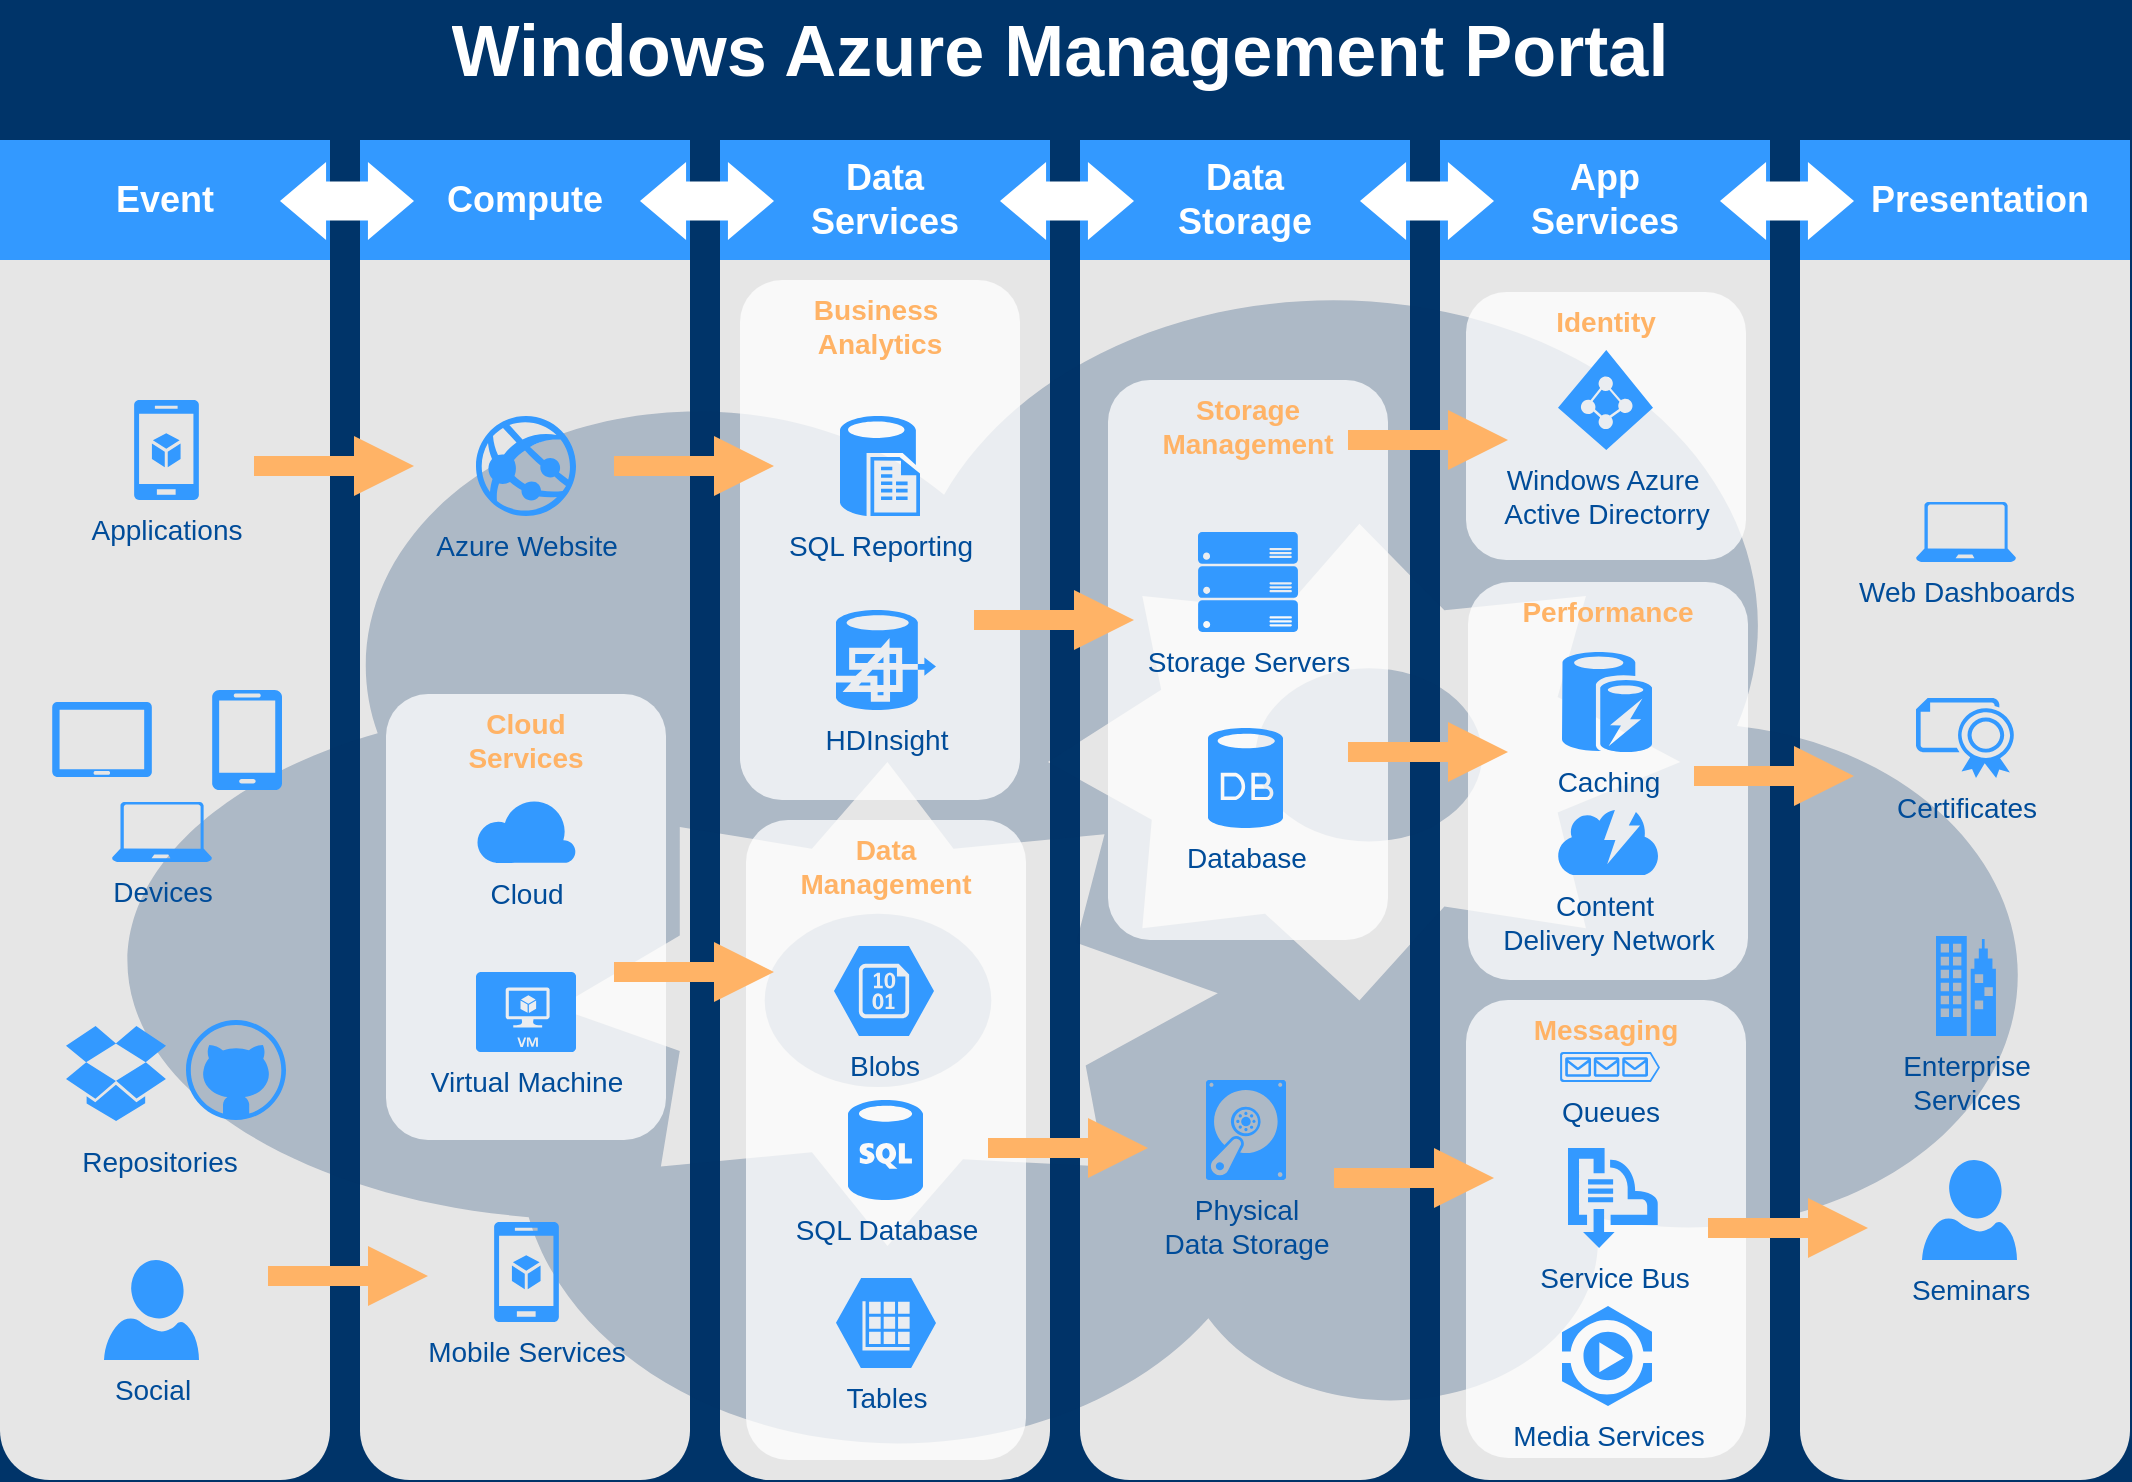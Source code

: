 <mxfile version="13.6.4" type="github"><diagram id="6a731a19-8d31-9384-78a2-239565b7b9f0" name="Page-1"><mxGraphModel dx="2852" dy="1390" grid="1" gridSize="10" guides="1" tooltips="1" connect="1" arrows="1" fold="1" page="1" pageScale="1" pageWidth="1169" pageHeight="827" background="#003469" math="0" shadow="0"><root><mxCell id="0"/><mxCell id="1" parent="0"/><mxCell id="2019" value="" style="rounded=1;whiteSpace=wrap;html=1;dashed=1;strokeColor=none;strokeWidth=2;fillColor=#E6E6E6;fontFamily=Verdana;fontSize=12;fontColor=#00BEF2" vertex="1" parent="1"><mxGeometry x="40" y="120" width="165" height="670" as="geometry"/></mxCell><mxCell id="2020" value="" style="rounded=1;whiteSpace=wrap;html=1;dashed=1;strokeColor=none;strokeWidth=2;fillColor=#E6E6E6;fontFamily=Verdana;fontSize=12;fontColor=#00BEF2" vertex="1" parent="1"><mxGeometry x="220" y="120" width="165" height="670" as="geometry"/></mxCell><mxCell id="2021" value="" style="rounded=1;whiteSpace=wrap;html=1;dashed=1;strokeColor=none;strokeWidth=2;fillColor=#E6E6E6;fontFamily=Verdana;fontSize=12;fontColor=#00BEF2" vertex="1" parent="1"><mxGeometry x="400" y="120" width="165" height="670" as="geometry"/></mxCell><mxCell id="2022" value="" style="rounded=1;whiteSpace=wrap;html=1;dashed=1;strokeColor=none;strokeWidth=2;fillColor=#E6E6E6;fontFamily=Verdana;fontSize=12;fontColor=#00BEF2" vertex="1" parent="1"><mxGeometry x="580" y="120" width="165" height="670" as="geometry"/></mxCell><mxCell id="2023" value="" style="rounded=1;whiteSpace=wrap;html=1;dashed=1;strokeColor=none;strokeWidth=2;fillColor=#E6E6E6;fontFamily=Verdana;fontSize=12;fontColor=#00BEF2" vertex="1" parent="1"><mxGeometry x="760" y="120" width="165" height="670" as="geometry"/></mxCell><mxCell id="2024" value="" style="rounded=1;whiteSpace=wrap;html=1;dashed=1;strokeColor=none;strokeWidth=2;fillColor=#E6E6E6;fontFamily=Verdana;fontSize=12;fontColor=#00BEF2" vertex="1" parent="1"><mxGeometry x="940" y="120" width="165" height="670" as="geometry"/></mxCell><mxCell id="2025" value="Event" style="whiteSpace=wrap;html=1;dashed=1;strokeColor=none;strokeWidth=2;fillColor=#3399FF;fontFamily=Helvetica;fontSize=18;fontColor=#FFFFFF;fontStyle=1" vertex="1" parent="1"><mxGeometry x="40" y="120" width="165" height="60" as="geometry"/></mxCell><mxCell id="2026" value="Compute" style="whiteSpace=wrap;html=1;dashed=1;strokeColor=none;strokeWidth=2;fillColor=#3399FF;fontFamily=Helvetica;fontSize=18;fontColor=#FFFFFF;fontStyle=1" vertex="1" parent="1"><mxGeometry x="220" y="120" width="165" height="60" as="geometry"/></mxCell><mxCell id="2027" value="Data&lt;div&gt;Services&lt;/div&gt;" style="whiteSpace=wrap;html=1;dashed=1;strokeColor=none;strokeWidth=2;fillColor=#3399FF;fontFamily=Helvetica;fontSize=18;fontColor=#FFFFFF;fontStyle=1" vertex="1" parent="1"><mxGeometry x="400" y="120" width="165" height="60" as="geometry"/></mxCell><mxCell id="2028" value="Data&lt;div&gt;Storage&lt;/div&gt;" style="whiteSpace=wrap;html=1;dashed=1;strokeColor=none;strokeWidth=2;fillColor=#3399FF;fontFamily=Helvetica;fontSize=18;fontColor=#FFFFFF;fontStyle=1" vertex="1" parent="1"><mxGeometry x="580" y="120" width="165" height="60" as="geometry"/></mxCell><mxCell id="2029" value="App&lt;div&gt;Services&lt;/div&gt;" style="whiteSpace=wrap;html=1;dashed=1;strokeColor=none;strokeWidth=2;fillColor=#3399FF;fontFamily=Helvetica;fontSize=18;fontColor=#FFFFFF;fontStyle=1" vertex="1" parent="1"><mxGeometry x="760" y="120" width="165" height="60" as="geometry"/></mxCell><mxCell id="2030" value="&amp;nbsp; &amp;nbsp;Presentation" style="whiteSpace=wrap;html=1;dashed=1;strokeColor=none;strokeWidth=2;fillColor=#3399FF;fontFamily=Helvetica;fontSize=18;fontColor=#FFFFFF;fontStyle=1" vertex="1" parent="1"><mxGeometry x="940" y="120" width="165" height="60" as="geometry"/></mxCell><mxCell id="2031" value="" style="shape=mxgraph.arrows.two_way_arrow_horizontal;html=1;verticalLabelPosition=bottom;verticalAlign=top;strokeWidth=2;strokeColor=none;dashed=1;fillColor=#FFFFFF;fontFamily=Verdana;fontSize=12;fontColor=#00BEF2" vertex="1" parent="1"><mxGeometry x="180" y="131" width="67" height="39" as="geometry"/></mxCell><mxCell id="2032" value="" style="shape=mxgraph.arrows.two_way_arrow_horizontal;html=1;verticalLabelPosition=bottom;verticalAlign=top;strokeWidth=2;strokeColor=none;dashed=1;fillColor=#FFFFFF;fontFamily=Verdana;fontSize=12;fontColor=#00BEF2" vertex="1" parent="1"><mxGeometry x="360" y="131" width="67" height="39" as="geometry"/></mxCell><mxCell id="2033" value="" style="shape=mxgraph.arrows.two_way_arrow_horizontal;html=1;verticalLabelPosition=bottom;verticalAlign=top;strokeWidth=2;strokeColor=none;dashed=1;fillColor=#FFFFFF;fontFamily=Verdana;fontSize=12;fontColor=#00BEF2" vertex="1" parent="1"><mxGeometry x="540" y="131" width="67" height="39" as="geometry"/></mxCell><mxCell id="2034" value="" style="shape=mxgraph.arrows.two_way_arrow_horizontal;html=1;verticalLabelPosition=bottom;verticalAlign=top;strokeWidth=2;strokeColor=none;dashed=1;fillColor=#FFFFFF;fontFamily=Verdana;fontSize=12;fontColor=#00BEF2" vertex="1" parent="1"><mxGeometry x="720" y="131" width="67" height="39" as="geometry"/></mxCell><mxCell id="2035" value="" style="shape=mxgraph.arrows.two_way_arrow_horizontal;html=1;verticalLabelPosition=bottom;verticalAlign=top;strokeWidth=2;strokeColor=none;dashed=1;fillColor=#FFFFFF;fontFamily=Verdana;fontSize=12;fontColor=#00BEF2" vertex="1" parent="1"><mxGeometry x="900" y="131" width="67" height="39" as="geometry"/></mxCell><mxCell id="2036" value="" style="verticalLabelPosition=bottom;html=1;verticalAlign=top;strokeColor=none;fillColor=#003366;shape=mxgraph.azure.cloud_service;dashed=1;fontFamily=Helvetica;fontSize=18;fontColor=#FFFFFF;opacity=25" vertex="1" parent="1"><mxGeometry x="90" y="180" width="970" height="600" as="geometry"/></mxCell><mxCell id="2037" value="" style="verticalLabelPosition=bottom;html=1;verticalAlign=top;strokeColor=none;fillColor=#3399FF;shape=mxgraph.azure.tablet;dashed=1;fontFamily=Helvetica;fontSize=14;fontColor=#004C99" vertex="1" parent="1"><mxGeometry x="66" y="401" width="50" height="37.5" as="geometry"/></mxCell><mxCell id="2038" value="" style="verticalLabelPosition=bottom;html=1;verticalAlign=top;strokeColor=none;fillColor=#3399FF;shape=mxgraph.azure.mobile;dashed=1;fontFamily=Helvetica;fontSize=14;fontColor=#004C99" vertex="1" parent="1"><mxGeometry x="146" y="395" width="35" height="50" as="geometry"/></mxCell><mxCell id="2039" value="Devices" style="verticalLabelPosition=bottom;html=1;verticalAlign=top;strokeColor=none;fillColor=#3399FF;shape=mxgraph.azure.laptop;dashed=1;fontFamily=Helvetica;fontSize=14;fontColor=#004C99" vertex="1" parent="1"><mxGeometry x="96" y="451" width="50" height="30" as="geometry"/></mxCell><mxCell id="2040" value="Applications" style="verticalLabelPosition=bottom;html=1;verticalAlign=top;strokeColor=none;fillColor=#3399FF;shape=mxgraph.azure.mobile_services;dashed=1;fontFamily=Helvetica;fontSize=14;fontColor=#004C99" vertex="1" parent="1"><mxGeometry x="107" y="250" width="32.5" height="50" as="geometry"/></mxCell><mxCell id="2041" value="Social" style="verticalLabelPosition=bottom;html=1;verticalAlign=top;strokeColor=none;fillColor=#3399FF;shape=mxgraph.azure.user;dashed=1;fontSize=14;fontColor=#004C99" vertex="1" parent="1"><mxGeometry x="92" y="680" width="47.5" height="50" as="geometry"/></mxCell><mxCell id="2042" value="" style="verticalLabelPosition=bottom;html=1;verticalAlign=top;strokeColor=none;fillColor=#3399FF;shape=mxgraph.azure.github_code;dashed=1;fontSize=14;fontColor=#004C99" vertex="1" parent="1"><mxGeometry x="133" y="560" width="50" height="50" as="geometry"/></mxCell><mxCell id="2043" value="" style="verticalLabelPosition=bottom;html=1;verticalAlign=top;strokeColor=none;fillColor=#3399FF;shape=mxgraph.azure.dropbox_code_source;dashed=1;fontSize=14;fontColor=#004C99" vertex="1" parent="1"><mxGeometry x="73" y="563" width="50" height="47.5" as="geometry"/></mxCell><mxCell id="2044" value="Repositories" style="text;html=1;strokeColor=none;fillColor=none;align=center;verticalAlign=middle;whiteSpace=wrap;overflow=hidden;dashed=1;fontSize=14;fontColor=#004C99" vertex="1" parent="1"><mxGeometry x="60" y="620" width="120" height="20" as="geometry"/></mxCell><mxCell id="2045" value="Azure Website" style="verticalLabelPosition=bottom;html=1;verticalAlign=top;strokeColor=none;fillColor=#3399FF;shape=mxgraph.azure.azure_website;dashed=1;fontSize=14;fontColor=#004C99" vertex="1" parent="1"><mxGeometry x="278" y="258" width="50" height="50" as="geometry"/></mxCell><mxCell id="2046" value="Mobile Services" style="verticalLabelPosition=bottom;html=1;verticalAlign=top;strokeColor=none;fillColor=#3399FF;shape=mxgraph.azure.mobile_services;dashed=1;fontSize=14;fontColor=#004C99" vertex="1" parent="1"><mxGeometry x="287" y="661" width="32.5" height="50" as="geometry"/></mxCell><mxCell id="2047" value="Windows Azure Management Portal" style="text;html=1;strokeColor=none;fillColor=none;align=center;verticalAlign=middle;whiteSpace=wrap;overflow=hidden;dashed=1;fontSize=36;fontColor=#FFFFFF;fontFamily=Helvetica;fontStyle=1" vertex="1" parent="1"><mxGeometry x="40" y="50" width="1060" height="50" as="geometry"/></mxCell><mxCell id="2048" value="Business&amp;nbsp;&lt;div&gt;Analytics&lt;/div&gt;" style="rounded=1;whiteSpace=wrap;html=1;dashed=1;strokeColor=none;strokeWidth=2;fillColor=#FFFFFF;fontFamily=Helvetica;fontSize=14;fontColor=#FFB366;opacity=75;verticalAlign=top;fontStyle=1" vertex="1" parent="1"><mxGeometry x="410" y="190" width="140" height="260" as="geometry"/></mxCell><mxCell id="2049" value="Data&lt;div&gt;Management&lt;/div&gt;" style="rounded=1;whiteSpace=wrap;html=1;dashed=1;strokeColor=none;strokeWidth=2;fillColor=#FFFFFF;fontFamily=Helvetica;fontSize=14;fontColor=#FFB366;opacity=75;verticalAlign=top;fontStyle=1" vertex="1" parent="1"><mxGeometry x="413" y="460" width="140" height="320" as="geometry"/></mxCell><mxCell id="2050" value="SQL Reporting" style="verticalLabelPosition=bottom;html=1;verticalAlign=top;strokeColor=none;fillColor=#3399FF;shape=mxgraph.azure.sql_reporting;dashed=1;fontSize=14;fontColor=#004C99" vertex="1" parent="1"><mxGeometry x="460" y="258" width="40" height="50" as="geometry"/></mxCell><mxCell id="2051" value="HDInsight" style="verticalLabelPosition=bottom;html=1;verticalAlign=top;strokeColor=none;fillColor=#3399FF;shape=mxgraph.azure.hdinsight;dashed=1;fontSize=14;fontColor=#004C99" vertex="1" parent="1"><mxGeometry x="458" y="355" width="50" height="50" as="geometry"/></mxCell><mxCell id="2052" value="SQL Database" style="verticalLabelPosition=bottom;html=1;verticalAlign=top;strokeColor=none;fillColor=#3399FF;shape=mxgraph.azure.sql_database;dashed=1;fontFamily=Helvetica;fontSize=14;fontColor=#004C99" vertex="1" parent="1"><mxGeometry x="464" y="600" width="37.5" height="50" as="geometry"/></mxCell><mxCell id="2053" value="Tables" style="verticalLabelPosition=bottom;html=1;verticalAlign=top;strokeColor=none;fillColor=#3399FF;shape=mxgraph.azure.storage_table;dashed=1;fontFamily=Helvetica;fontSize=14;fontColor=#004C99" vertex="1" parent="1"><mxGeometry x="458" y="689" width="50" height="45" as="geometry"/></mxCell><mxCell id="2054" value="Blobs" style="verticalLabelPosition=bottom;html=1;verticalAlign=top;strokeColor=none;fillColor=#3399FF;shape=mxgraph.azure.storage_blob;dashed=1;fontFamily=Helvetica;fontSize=14;fontColor=#004C99" vertex="1" parent="1"><mxGeometry x="457" y="523" width="50" height="45" as="geometry"/></mxCell><mxCell id="2055" value="Storage Management" style="rounded=1;whiteSpace=wrap;html=1;dashed=1;strokeColor=none;strokeWidth=2;fillColor=#FFFFFF;fontFamily=Helvetica;fontSize=14;fontColor=#FFB366;opacity=75;verticalAlign=top;fontStyle=1" vertex="1" parent="1"><mxGeometry x="594" y="240" width="140" height="280" as="geometry"/></mxCell><mxCell id="2056" value="Storage Servers" style="verticalLabelPosition=bottom;html=1;verticalAlign=top;strokeColor=none;fillColor=#3399FF;shape=mxgraph.azure.server_rack;dashed=1;fontFamily=Helvetica;fontSize=14;fontColor=#004C99" vertex="1" parent="1"><mxGeometry x="639" y="316" width="50" height="50" as="geometry"/></mxCell><mxCell id="2057" value="Database" style="verticalLabelPosition=bottom;html=1;verticalAlign=top;strokeColor=none;fillColor=#3399FF;shape=mxgraph.azure.database;dashed=1;fontFamily=Helvetica;fontSize=14;fontColor=#004C99" vertex="1" parent="1"><mxGeometry x="644" y="414" width="37.5" height="50" as="geometry"/></mxCell><mxCell id="2058" value="Physical&lt;div&gt;Data Storage&lt;/div&gt;" style="verticalLabelPosition=bottom;html=1;verticalAlign=top;strokeColor=none;fillColor=#3399FF;shape=mxgraph.azure.vhd;dashed=1;fontFamily=Helvetica;fontSize=14;fontColor=#004C99" vertex="1" parent="1"><mxGeometry x="643" y="590" width="40" height="50" as="geometry"/></mxCell><mxCell id="2059" value="Identity" style="rounded=1;whiteSpace=wrap;html=1;dashed=1;strokeColor=none;strokeWidth=2;fillColor=#FFFFFF;fontFamily=Helvetica;fontSize=14;fontColor=#FFB366;opacity=75;verticalAlign=top;fontStyle=1" vertex="1" parent="1"><mxGeometry x="773" y="196" width="140" height="134" as="geometry"/></mxCell><mxCell id="2060" value="Windows Azure&amp;nbsp;&lt;div&gt;Active Directorry&lt;/div&gt;" style="verticalLabelPosition=bottom;html=1;verticalAlign=top;strokeColor=none;fillColor=#3399FF;shape=mxgraph.azure.azure_active_directory;dashed=1;fontFamily=Helvetica;fontSize=14;fontColor=#004C99" vertex="1" parent="1"><mxGeometry x="819" y="225" width="47.5" height="50" as="geometry"/></mxCell><mxCell id="2061" value="Performance" style="rounded=1;whiteSpace=wrap;html=1;dashed=1;strokeColor=none;strokeWidth=2;fillColor=#FFFFFF;fontFamily=Helvetica;fontSize=14;fontColor=#FFB366;opacity=75;verticalAlign=top;fontStyle=1" vertex="1" parent="1"><mxGeometry x="774" y="341" width="140" height="199" as="geometry"/></mxCell><mxCell id="2062" value="Caching" style="verticalLabelPosition=bottom;html=1;verticalAlign=top;strokeColor=none;fillColor=#3399FF;shape=mxgraph.azure.azure_cache;dashed=1;fontFamily=Helvetica;fontSize=14;fontColor=#004C99" vertex="1" parent="1"><mxGeometry x="821" y="376" width="45" height="50" as="geometry"/></mxCell><mxCell id="2063" value="Content&amp;nbsp;&lt;div&gt;Delivery Network&lt;/div&gt;" style="verticalLabelPosition=bottom;html=1;verticalAlign=top;strokeColor=none;fillColor=#3399FF;shape=mxgraph.azure.content_delivery_network;dashed=1;fontFamily=Helvetica;fontSize=14;fontColor=#004C99" vertex="1" parent="1"><mxGeometry x="819" y="455" width="50" height="32.5" as="geometry"/></mxCell><mxCell id="2064" value="Messaging" style="rounded=1;whiteSpace=wrap;html=1;dashed=1;strokeColor=none;strokeWidth=2;fillColor=#FFFFFF;fontFamily=Helvetica;fontSize=14;fontColor=#FFB366;opacity=75;verticalAlign=top;fontStyle=1" vertex="1" parent="1"><mxGeometry x="773" y="550" width="140" height="229" as="geometry"/></mxCell><mxCell id="2065" value="Queues" style="verticalLabelPosition=bottom;html=1;verticalAlign=top;strokeColor=none;fillColor=#3399FF;shape=mxgraph.azure.queue_generic;dashed=1;fontFamily=Helvetica;fontSize=14;fontColor=#004C99" vertex="1" parent="1"><mxGeometry x="820" y="576" width="50" height="15" as="geometry"/></mxCell><mxCell id="2066" value="Service Bus" style="verticalLabelPosition=bottom;html=1;verticalAlign=top;strokeColor=none;fillColor=#3399FF;shape=mxgraph.azure.service_bus;dashed=1;fontFamily=Helvetica;fontSize=14;fontColor=#004C99" vertex="1" parent="1"><mxGeometry x="824" y="624" width="45" height="50" as="geometry"/></mxCell><mxCell id="2067" value="Media Services" style="verticalLabelPosition=bottom;html=1;verticalAlign=top;strokeColor=none;fillColor=#3399FF;shape=mxgraph.azure.media_service;dashed=1;fontFamily=Helvetica;fontSize=14;fontColor=#004C99" vertex="1" parent="1"><mxGeometry x="821" y="703" width="45" height="50" as="geometry"/></mxCell><mxCell id="2068" value="Cloud&lt;div&gt;Services&lt;/div&gt;" style="rounded=1;whiteSpace=wrap;html=1;dashed=1;strokeColor=none;strokeWidth=2;fillColor=#FFFFFF;fontFamily=Helvetica;fontSize=14;fontColor=#FFB366;opacity=75;verticalAlign=top;fontStyle=1" vertex="1" parent="1"><mxGeometry x="233" y="397" width="140" height="223" as="geometry"/></mxCell><mxCell id="2069" value="Cloud" style="verticalLabelPosition=bottom;html=1;verticalAlign=top;strokeColor=none;fillColor=#3399FF;shape=mxgraph.azure.cloud;dashed=1;fontSize=14;fontColor=#004C99" vertex="1" parent="1"><mxGeometry x="278" y="449" width="50" height="32.5" as="geometry"/></mxCell><mxCell id="2070" value="Virtual Machine" style="verticalLabelPosition=bottom;html=1;verticalAlign=top;strokeColor=none;fillColor=#3399FF;shape=mxgraph.azure.virtual_machine;dashed=1;fontSize=14;fontColor=#004C99" vertex="1" parent="1"><mxGeometry x="278" y="536" width="50" height="40" as="geometry"/></mxCell><mxCell id="2071" value="Web Dashboards" style="verticalLabelPosition=bottom;html=1;verticalAlign=top;strokeColor=none;fillColor=#3399FF;shape=mxgraph.azure.laptop;dashed=1;fontFamily=Helvetica;fontSize=14;fontColor=#004C99" vertex="1" parent="1"><mxGeometry x="998" y="301" width="50" height="30" as="geometry"/></mxCell><mxCell id="2072" value="Certificates" style="verticalLabelPosition=bottom;html=1;verticalAlign=top;strokeColor=none;fillColor=#3399FF;shape=mxgraph.azure.certificate;dashed=1;fontFamily=Helvetica;fontSize=14;fontColor=#004C99" vertex="1" parent="1"><mxGeometry x="998" y="399" width="50" height="40" as="geometry"/></mxCell><mxCell id="2073" value="Enterprise&lt;div&gt;Services&lt;/div&gt;" style="verticalLabelPosition=bottom;html=1;verticalAlign=top;strokeColor=none;fillColor=#3399FF;shape=mxgraph.azure.enterprise;dashed=1;fontFamily=Helvetica;fontSize=14;fontColor=#004C99" vertex="1" parent="1"><mxGeometry x="1008" y="518" width="30" height="50" as="geometry"/></mxCell><mxCell id="2074" value="Seminars" style="verticalLabelPosition=bottom;html=1;verticalAlign=top;strokeColor=none;fillColor=#3399FF;shape=mxgraph.azure.user;dashed=1;fontFamily=Helvetica;fontSize=14;fontColor=#004C99" vertex="1" parent="1"><mxGeometry x="1001" y="630" width="47.5" height="50" as="geometry"/></mxCell><mxCell id="2075" value="" style="arrow;html=1;endArrow=block;endFill=1;strokeColor=none;strokeWidth=4;fontFamily=Helvetica;fontSize=36;fontColor=#FFB366;fillColor=#FFB366;" edge="1" parent="1"><mxGeometry width="100" height="100" relative="1" as="geometry"><mxPoint x="167" y="283" as="sourcePoint"/><mxPoint x="247" y="283" as="targetPoint"/></mxGeometry></mxCell><mxCell id="2076" value="" style="arrow;html=1;endArrow=block;endFill=1;strokeColor=none;strokeWidth=4;fontFamily=Helvetica;fontSize=36;fontColor=#FFB366;fillColor=#FFB366;opacity=100" edge="1" parent="1"><mxGeometry width="100" height="100" relative="1" as="geometry"><mxPoint x="347" y="283" as="sourcePoint"/><mxPoint x="427" y="283" as="targetPoint"/></mxGeometry></mxCell><mxCell id="2077" value="" style="arrow;html=1;endArrow=block;endFill=1;strokeColor=none;strokeWidth=4;fontFamily=Helvetica;fontSize=36;fontColor=#FFB366;fillColor=#FFB366;" edge="1" parent="1"><mxGeometry width="100" height="100" relative="1" as="geometry"><mxPoint x="527" y="360" as="sourcePoint"/><mxPoint x="607" y="360" as="targetPoint"/></mxGeometry></mxCell><mxCell id="2078" value="" style="arrow;html=1;endArrow=block;endFill=1;strokeColor=none;strokeWidth=4;fontFamily=Helvetica;fontSize=36;fontColor=#FFB366;fillColor=#FFB366;" edge="1" parent="1"><mxGeometry width="100" height="100" relative="1" as="geometry"><mxPoint x="714" y="426" as="sourcePoint"/><mxPoint x="794" y="426" as="targetPoint"/></mxGeometry></mxCell><mxCell id="2079" value="" style="arrow;html=1;endArrow=block;endFill=1;strokeColor=none;strokeWidth=4;fontFamily=Helvetica;fontSize=36;fontColor=#FFB366;fillColor=#FFB366;" edge="1" parent="1"><mxGeometry width="100" height="100" relative="1" as="geometry"><mxPoint x="714" y="270" as="sourcePoint"/><mxPoint x="794" y="270" as="targetPoint"/></mxGeometry></mxCell><mxCell id="2080" value="" style="arrow;html=1;endArrow=block;endFill=1;strokeColor=none;strokeWidth=4;fontFamily=Helvetica;fontSize=36;fontColor=#FFB366;fillColor=#FFB366;" edge="1" parent="1"><mxGeometry width="100" height="100" relative="1" as="geometry"><mxPoint x="887" y="438" as="sourcePoint"/><mxPoint x="967" y="438" as="targetPoint"/></mxGeometry></mxCell><mxCell id="2081" value="" style="arrow;html=1;endArrow=block;endFill=1;strokeColor=none;strokeWidth=4;fontFamily=Helvetica;fontSize=36;fontColor=#FFB366;fillColor=#FFB366;" edge="1" parent="1"><mxGeometry width="100" height="100" relative="1" as="geometry"><mxPoint x="894" y="664" as="sourcePoint"/><mxPoint x="974" y="664" as="targetPoint"/></mxGeometry></mxCell><mxCell id="2082" value="" style="arrow;html=1;endArrow=block;endFill=1;strokeColor=none;strokeWidth=4;fontFamily=Helvetica;fontSize=36;fontColor=#FFB366;fillColor=#FFB366;" edge="1" parent="1"><mxGeometry width="100" height="100" relative="1" as="geometry"><mxPoint x="707" y="639" as="sourcePoint"/><mxPoint x="787" y="639" as="targetPoint"/></mxGeometry></mxCell><mxCell id="2083" value="" style="arrow;html=1;endArrow=block;endFill=1;strokeColor=none;strokeWidth=4;fontFamily=Helvetica;fontSize=36;fontColor=#FFB366;fillColor=#FFB366;" edge="1" parent="1"><mxGeometry width="100" height="100" relative="1" as="geometry"><mxPoint x="534" y="624" as="sourcePoint"/><mxPoint x="614" y="624" as="targetPoint"/></mxGeometry></mxCell><mxCell id="2084" value="" style="arrow;html=1;endArrow=block;endFill=1;strokeColor=none;strokeWidth=4;fontFamily=Helvetica;fontSize=36;fontColor=#FFB366;fillColor=#FFB366;" edge="1" parent="1"><mxGeometry width="100" height="100" relative="1" as="geometry"><mxPoint x="347" y="536" as="sourcePoint"/><mxPoint x="427" y="536" as="targetPoint"/></mxGeometry></mxCell><mxCell id="2085" value="" style="arrow;html=1;endArrow=block;endFill=1;strokeColor=none;strokeWidth=4;fontFamily=Helvetica;fontSize=36;fontColor=#FFB366;fillColor=#FFB366;" edge="1" parent="1"><mxGeometry width="100" height="100" relative="1" as="geometry"><mxPoint x="174" y="688" as="sourcePoint"/><mxPoint x="254" y="688" as="targetPoint"/></mxGeometry></mxCell></root></mxGraphModel></diagram></mxfile>